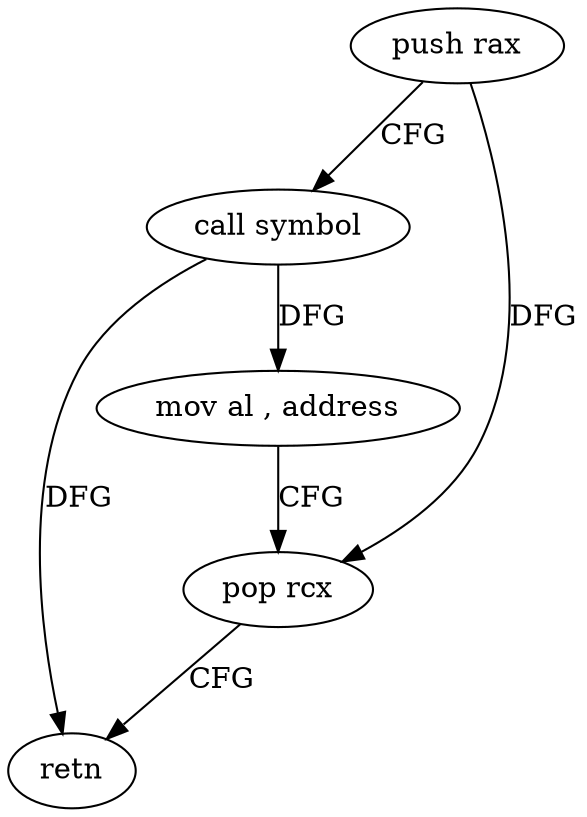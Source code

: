 digraph "func" {
"4213328" [label = "push rax" ]
"4213329" [label = "call symbol" ]
"4213334" [label = "mov al , address" ]
"4213336" [label = "pop rcx" ]
"4213337" [label = "retn" ]
"4213328" -> "4213329" [ label = "CFG" ]
"4213328" -> "4213336" [ label = "DFG" ]
"4213329" -> "4213334" [ label = "DFG" ]
"4213329" -> "4213337" [ label = "DFG" ]
"4213334" -> "4213336" [ label = "CFG" ]
"4213336" -> "4213337" [ label = "CFG" ]
}
